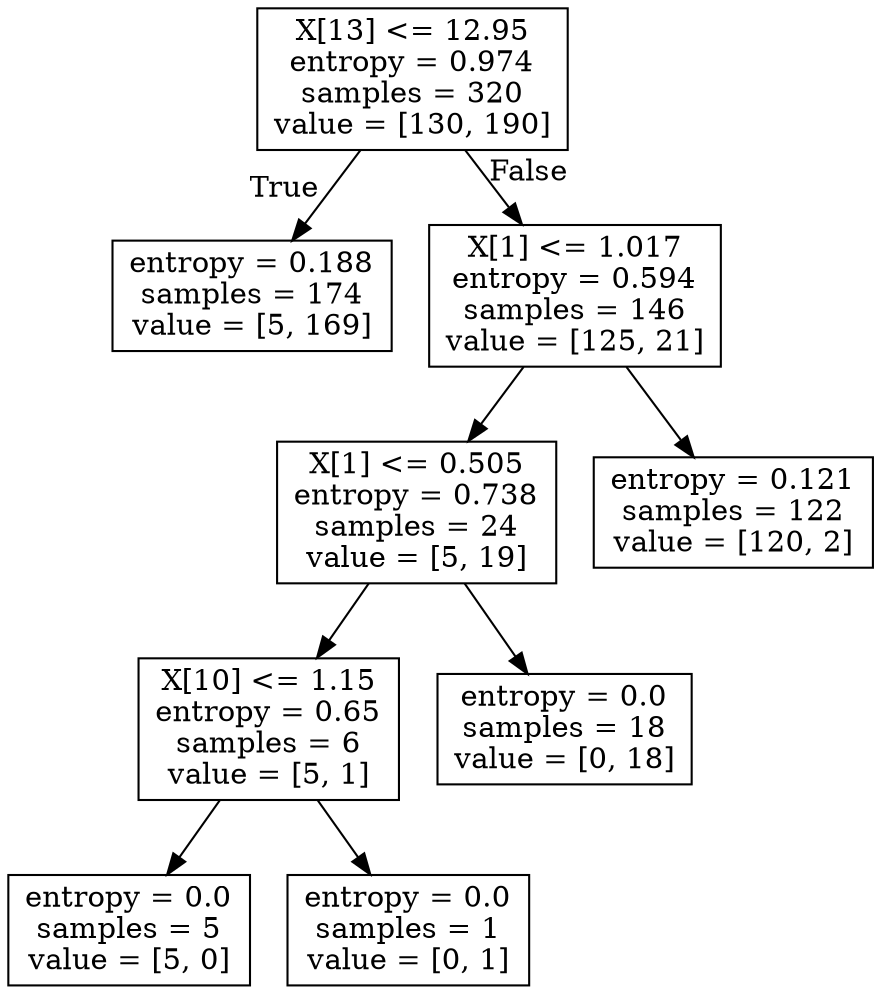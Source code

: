digraph Tree {
node [shape=box] ;
0 [label="X[13] <= 12.95\nentropy = 0.974\nsamples = 320\nvalue = [130, 190]"] ;
1 [label="entropy = 0.188\nsamples = 174\nvalue = [5, 169]"] ;
0 -> 1 [labeldistance=2.5, labelangle=45, headlabel="True"] ;
2 [label="X[1] <= 1.017\nentropy = 0.594\nsamples = 146\nvalue = [125, 21]"] ;
0 -> 2 [labeldistance=2.5, labelangle=-45, headlabel="False"] ;
3 [label="X[1] <= 0.505\nentropy = 0.738\nsamples = 24\nvalue = [5, 19]"] ;
2 -> 3 ;
4 [label="X[10] <= 1.15\nentropy = 0.65\nsamples = 6\nvalue = [5, 1]"] ;
3 -> 4 ;
5 [label="entropy = 0.0\nsamples = 5\nvalue = [5, 0]"] ;
4 -> 5 ;
6 [label="entropy = 0.0\nsamples = 1\nvalue = [0, 1]"] ;
4 -> 6 ;
7 [label="entropy = 0.0\nsamples = 18\nvalue = [0, 18]"] ;
3 -> 7 ;
8 [label="entropy = 0.121\nsamples = 122\nvalue = [120, 2]"] ;
2 -> 8 ;
}